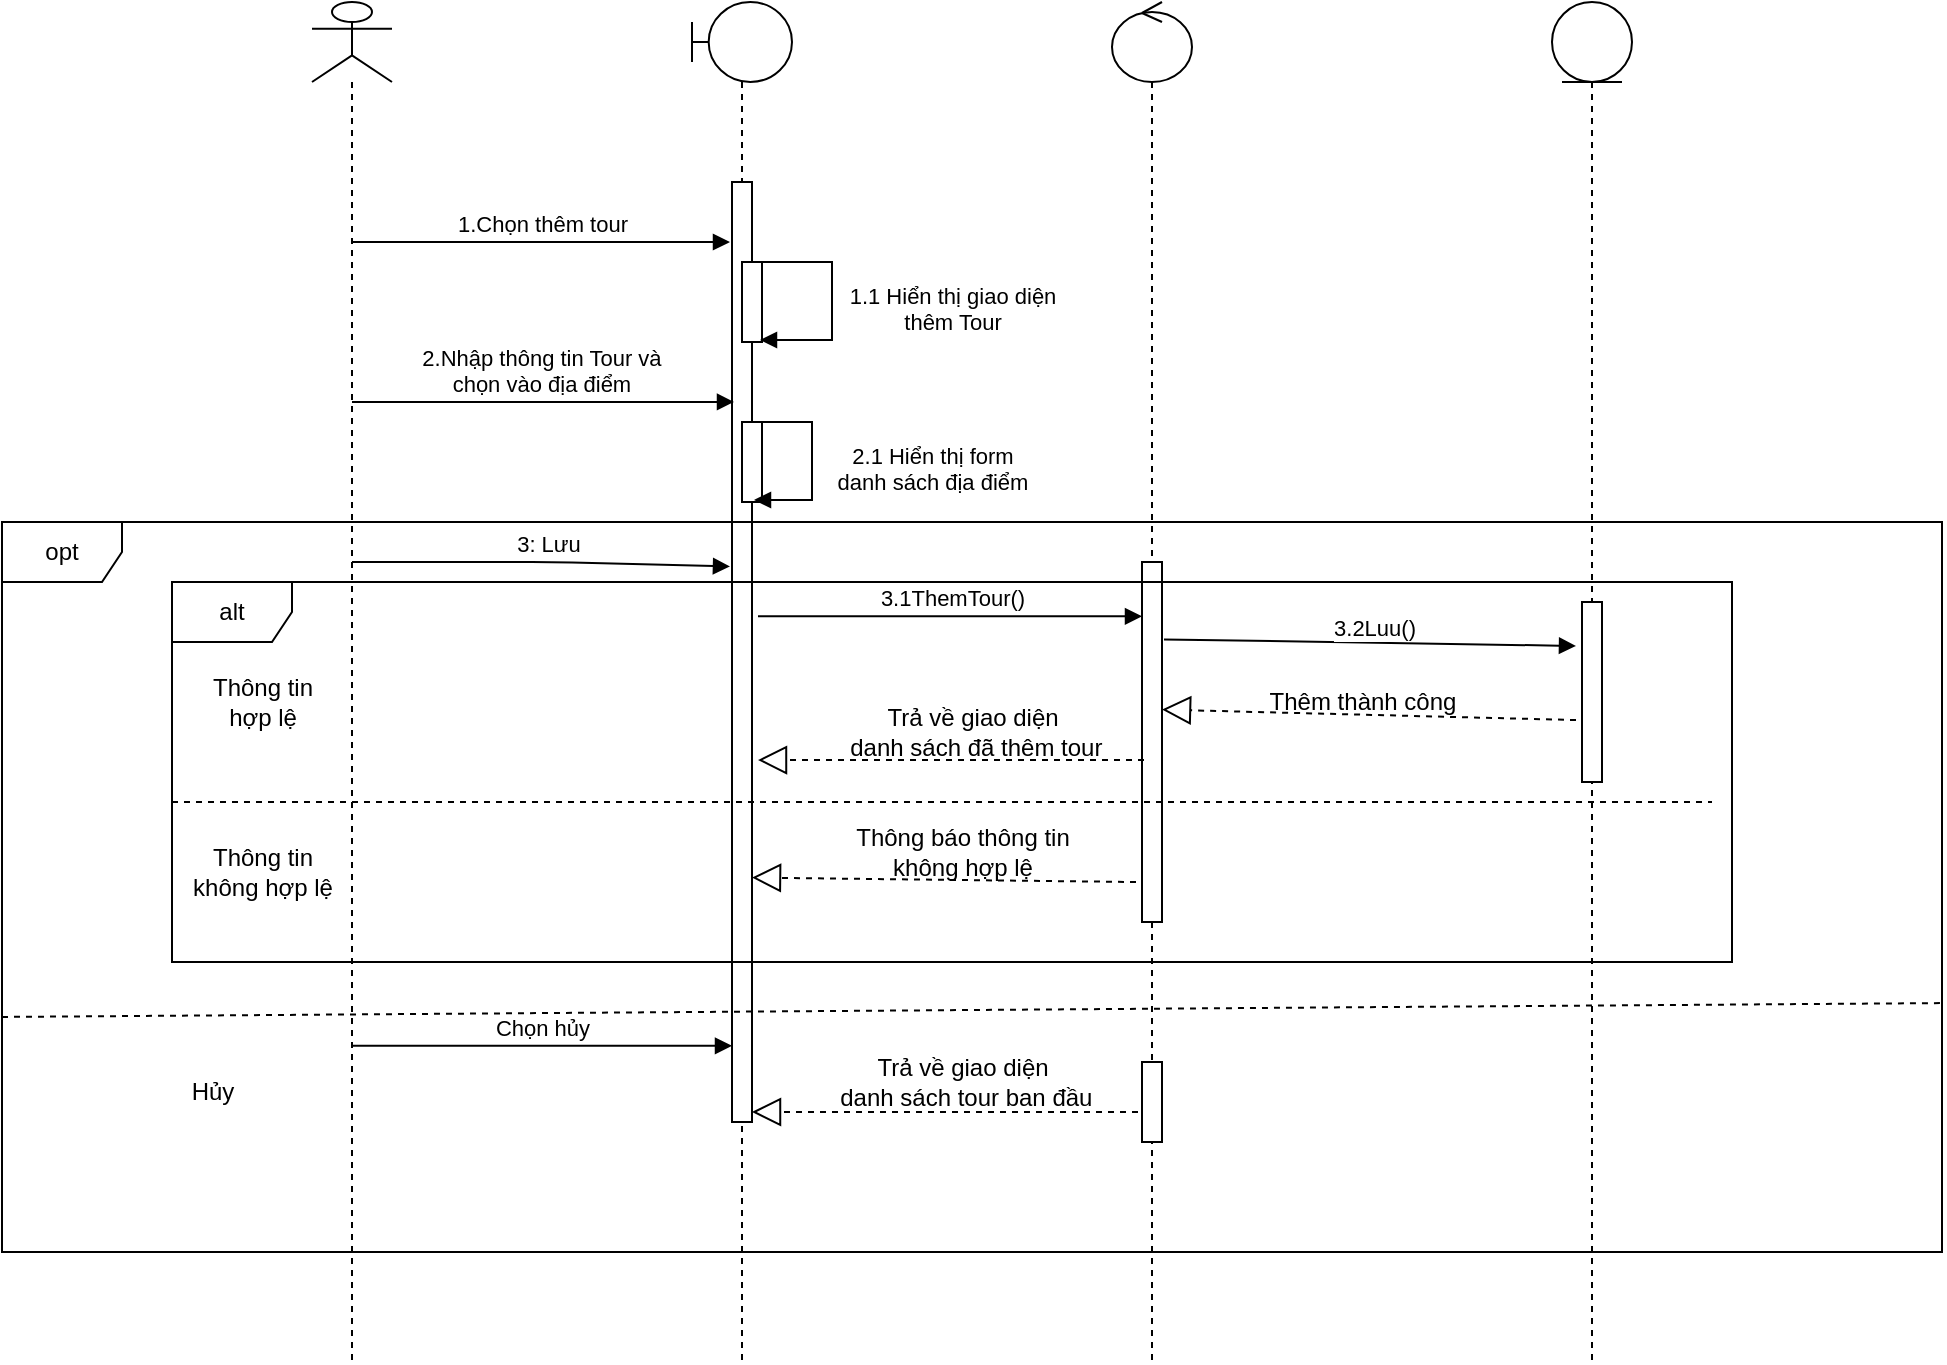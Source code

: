 <mxfile version="14.4.3" type="device"><diagram id="HOIMOgEpRGDSvK4Agtms" name="Page-1"><mxGraphModel dx="1852" dy="581" grid="1" gridSize="10" guides="1" tooltips="1" connect="1" arrows="1" fold="1" page="1" pageScale="1" pageWidth="850" pageHeight="1100" math="0" shadow="0"><root><mxCell id="0"/><mxCell id="1" parent="0"/><mxCell id="OeKlxDNOjVYh-6QaP2gR-1" value="" style="shape=umlLifeline;participant=umlActor;perimeter=lifelinePerimeter;whiteSpace=wrap;html=1;container=1;collapsible=0;recursiveResize=0;verticalAlign=top;spacingTop=36;outlineConnect=0;" vertex="1" parent="1"><mxGeometry x="120" y="40" width="40" height="680" as="geometry"/></mxCell><mxCell id="OeKlxDNOjVYh-6QaP2gR-2" value="" style="shape=umlLifeline;participant=umlBoundary;perimeter=lifelinePerimeter;whiteSpace=wrap;html=1;container=1;collapsible=0;recursiveResize=0;verticalAlign=top;spacingTop=36;outlineConnect=0;" vertex="1" parent="1"><mxGeometry x="310" y="40" width="50" height="680" as="geometry"/></mxCell><mxCell id="OeKlxDNOjVYh-6QaP2gR-5" value="" style="html=1;points=[];perimeter=orthogonalPerimeter;" vertex="1" parent="OeKlxDNOjVYh-6QaP2gR-2"><mxGeometry x="20" y="90" width="10" height="470" as="geometry"/></mxCell><mxCell id="OeKlxDNOjVYh-6QaP2gR-7" value="" style="html=1;points=[];perimeter=orthogonalPerimeter;" vertex="1" parent="OeKlxDNOjVYh-6QaP2gR-2"><mxGeometry x="25" y="130" width="10" height="40" as="geometry"/></mxCell><mxCell id="OeKlxDNOjVYh-6QaP2gR-8" value="1.1 Hiển thị giao diện &lt;br&gt;thêm Tour" style="html=1;verticalAlign=bottom;endArrow=block;entryX=0.9;entryY=0.975;entryDx=0;entryDy=0;entryPerimeter=0;rounded=0;" edge="1" parent="OeKlxDNOjVYh-6QaP2gR-2" source="OeKlxDNOjVYh-6QaP2gR-7" target="OeKlxDNOjVYh-6QaP2gR-7"><mxGeometry x="0.345" y="-60" width="80" relative="1" as="geometry"><mxPoint x="70" y="130" as="sourcePoint"/><mxPoint x="70" y="290" as="targetPoint"/><Array as="points"><mxPoint x="70" y="130"/><mxPoint x="70" y="169"/></Array><mxPoint x="60" y="60" as="offset"/></mxGeometry></mxCell><mxCell id="OeKlxDNOjVYh-6QaP2gR-10" value="" style="html=1;points=[];perimeter=orthogonalPerimeter;" vertex="1" parent="OeKlxDNOjVYh-6QaP2gR-2"><mxGeometry x="25" y="210" width="10" height="40" as="geometry"/></mxCell><mxCell id="OeKlxDNOjVYh-6QaP2gR-11" value="2.1 Hiển thị form &lt;br&gt;danh sách địa điểm" style="html=1;verticalAlign=bottom;endArrow=block;entryX=0.6;entryY=0.975;entryDx=0;entryDy=0;entryPerimeter=0;rounded=0;" edge="1" parent="OeKlxDNOjVYh-6QaP2gR-2" source="OeKlxDNOjVYh-6QaP2gR-10" target="OeKlxDNOjVYh-6QaP2gR-10"><mxGeometry x="0.376" y="-60" width="80" relative="1" as="geometry"><mxPoint x="70" y="200" as="sourcePoint"/><mxPoint x="60" y="280" as="targetPoint"/><Array as="points"><mxPoint x="60" y="210"/><mxPoint x="60" y="249"/></Array><mxPoint x="60" y="60" as="offset"/></mxGeometry></mxCell><mxCell id="OeKlxDNOjVYh-6QaP2gR-3" value="" style="shape=umlLifeline;participant=umlControl;perimeter=lifelinePerimeter;whiteSpace=wrap;html=1;container=1;collapsible=0;recursiveResize=0;verticalAlign=top;spacingTop=36;outlineConnect=0;" vertex="1" parent="1"><mxGeometry x="520" y="40" width="40" height="680" as="geometry"/></mxCell><mxCell id="OeKlxDNOjVYh-6QaP2gR-13" value="" style="html=1;points=[];perimeter=orthogonalPerimeter;" vertex="1" parent="OeKlxDNOjVYh-6QaP2gR-3"><mxGeometry x="15" y="280" width="10" height="180" as="geometry"/></mxCell><mxCell id="OeKlxDNOjVYh-6QaP2gR-22" value="" style="html=1;points=[];perimeter=orthogonalPerimeter;" vertex="1" parent="OeKlxDNOjVYh-6QaP2gR-3"><mxGeometry x="15" y="530" width="10" height="40" as="geometry"/></mxCell><mxCell id="OeKlxDNOjVYh-6QaP2gR-4" value="" style="shape=umlLifeline;participant=umlEntity;perimeter=lifelinePerimeter;whiteSpace=wrap;html=1;container=1;collapsible=0;recursiveResize=0;verticalAlign=top;spacingTop=36;outlineConnect=0;" vertex="1" parent="1"><mxGeometry x="740" y="40" width="40" height="680" as="geometry"/></mxCell><mxCell id="OeKlxDNOjVYh-6QaP2gR-14" value="" style="html=1;points=[];perimeter=orthogonalPerimeter;" vertex="1" parent="OeKlxDNOjVYh-6QaP2gR-4"><mxGeometry x="15" y="300" width="10" height="90" as="geometry"/></mxCell><mxCell id="OeKlxDNOjVYh-6QaP2gR-6" value="1.Chọn thêm tour" style="html=1;verticalAlign=bottom;endArrow=block;" edge="1" parent="1" source="OeKlxDNOjVYh-6QaP2gR-1"><mxGeometry width="80" relative="1" as="geometry"><mxPoint x="380" y="170" as="sourcePoint"/><mxPoint x="329" y="160" as="targetPoint"/></mxGeometry></mxCell><mxCell id="OeKlxDNOjVYh-6QaP2gR-9" value="2.Nhập thông tin Tour và&amp;nbsp;&lt;br&gt;&amp;nbsp;chọn vào địa điểm&amp;nbsp;&amp;nbsp;" style="html=1;verticalAlign=bottom;endArrow=block;entryX=0.1;entryY=0.234;entryDx=0;entryDy=0;entryPerimeter=0;" edge="1" parent="1" source="OeKlxDNOjVYh-6QaP2gR-1" target="OeKlxDNOjVYh-6QaP2gR-5"><mxGeometry width="80" relative="1" as="geometry"><mxPoint x="380" y="260" as="sourcePoint"/><mxPoint x="460" y="260" as="targetPoint"/><Array as="points"><mxPoint x="310" y="240"/></Array></mxGeometry></mxCell><mxCell id="OeKlxDNOjVYh-6QaP2gR-12" value="3.1ThemTour()" style="html=1;verticalAlign=bottom;endArrow=block;exitX=1.3;exitY=0.462;exitDx=0;exitDy=0;exitPerimeter=0;" edge="1" parent="1" source="OeKlxDNOjVYh-6QaP2gR-5" target="OeKlxDNOjVYh-6QaP2gR-13"><mxGeometry x="0.01" width="80" relative="1" as="geometry"><mxPoint x="380" y="330" as="sourcePoint"/><mxPoint x="450" y="350" as="targetPoint"/><mxPoint as="offset"/></mxGeometry></mxCell><mxCell id="OeKlxDNOjVYh-6QaP2gR-15" value="3.2Luu()" style="html=1;verticalAlign=bottom;endArrow=block;entryX=-0.3;entryY=0.244;entryDx=0;entryDy=0;entryPerimeter=0;exitX=1.1;exitY=0.215;exitDx=0;exitDy=0;exitPerimeter=0;" edge="1" parent="1" source="OeKlxDNOjVYh-6QaP2gR-13" target="OeKlxDNOjVYh-6QaP2gR-14"><mxGeometry x="0.01" y="-2" width="80" relative="1" as="geometry"><mxPoint x="380" y="330" as="sourcePoint"/><mxPoint x="460" y="330" as="targetPoint"/><mxPoint x="1" as="offset"/></mxGeometry></mxCell><mxCell id="OeKlxDNOjVYh-6QaP2gR-16" value="" style="endArrow=block;dashed=1;endFill=0;endSize=12;html=1;exitX=-0.3;exitY=0.656;exitDx=0;exitDy=0;exitPerimeter=0;entryX=1;entryY=0.41;entryDx=0;entryDy=0;entryPerimeter=0;" edge="1" parent="1" source="OeKlxDNOjVYh-6QaP2gR-14" target="OeKlxDNOjVYh-6QaP2gR-13"><mxGeometry width="160" relative="1" as="geometry"><mxPoint x="757" y="390" as="sourcePoint"/><mxPoint x="550" y="400" as="targetPoint"/></mxGeometry></mxCell><mxCell id="OeKlxDNOjVYh-6QaP2gR-17" value="Thêm thành công" style="text;html=1;align=center;verticalAlign=middle;resizable=0;points=[];autosize=1;" vertex="1" parent="1"><mxGeometry x="590" y="380" width="110" height="20" as="geometry"/></mxCell><mxCell id="OeKlxDNOjVYh-6QaP2gR-18" value="" style="endArrow=block;dashed=1;endFill=0;endSize=12;html=1;entryX=1.3;entryY=0.615;entryDx=0;entryDy=0;entryPerimeter=0;" edge="1" parent="1" target="OeKlxDNOjVYh-6QaP2gR-5"><mxGeometry width="160" relative="1" as="geometry"><mxPoint x="536" y="419" as="sourcePoint"/><mxPoint x="500" y="330" as="targetPoint"/></mxGeometry></mxCell><mxCell id="OeKlxDNOjVYh-6QaP2gR-19" value="Trả về giao diện&lt;br&gt;&amp;nbsp;danh sách đã thêm tour" style="text;html=1;align=center;verticalAlign=middle;resizable=0;points=[];autosize=1;" vertex="1" parent="1"><mxGeometry x="380" y="390" width="140" height="30" as="geometry"/></mxCell><mxCell id="OeKlxDNOjVYh-6QaP2gR-20" value="" style="endArrow=block;dashed=1;endFill=0;endSize=12;html=1;entryX=1;entryY=0.74;entryDx=0;entryDy=0;entryPerimeter=0;exitX=-0.3;exitY=0.889;exitDx=0;exitDy=0;exitPerimeter=0;" edge="1" parent="1" source="OeKlxDNOjVYh-6QaP2gR-13" target="OeKlxDNOjVYh-6QaP2gR-5"><mxGeometry width="160" relative="1" as="geometry"><mxPoint x="340" y="530" as="sourcePoint"/><mxPoint x="500" y="530" as="targetPoint"/></mxGeometry></mxCell><mxCell id="OeKlxDNOjVYh-6QaP2gR-21" value="Thông báo thông tin &lt;br&gt;không hợp lệ" style="text;html=1;align=center;verticalAlign=middle;resizable=0;points=[];autosize=1;" vertex="1" parent="1"><mxGeometry x="385" y="450" width="120" height="30" as="geometry"/></mxCell><mxCell id="OeKlxDNOjVYh-6QaP2gR-23" value="" style="endArrow=block;dashed=1;endFill=0;endSize=12;html=1;exitX=-0.2;exitY=0.625;exitDx=0;exitDy=0;exitPerimeter=0;" edge="1" parent="1" source="OeKlxDNOjVYh-6QaP2gR-22" target="OeKlxDNOjVYh-6QaP2gR-5"><mxGeometry width="160" relative="1" as="geometry"><mxPoint x="340" y="520" as="sourcePoint"/><mxPoint x="500" y="520" as="targetPoint"/></mxGeometry></mxCell><mxCell id="OeKlxDNOjVYh-6QaP2gR-24" value="Trả về giao diện&lt;br&gt;&amp;nbsp;danh sách tour ban đầu" style="text;html=1;align=center;verticalAlign=middle;resizable=0;points=[];autosize=1;" vertex="1" parent="1"><mxGeometry x="375" y="565" width="140" height="30" as="geometry"/></mxCell><mxCell id="OeKlxDNOjVYh-6QaP2gR-25" value="alt" style="shape=umlFrame;whiteSpace=wrap;html=1;" vertex="1" parent="1"><mxGeometry x="50" y="330" width="780" height="190" as="geometry"/></mxCell><mxCell id="OeKlxDNOjVYh-6QaP2gR-26" value="" style="endArrow=none;dashed=1;html=1;exitX=0;exitY=0.579;exitDx=0;exitDy=0;exitPerimeter=0;" edge="1" parent="1" source="OeKlxDNOjVYh-6QaP2gR-25"><mxGeometry width="50" height="50" relative="1" as="geometry"><mxPoint x="50" y="442" as="sourcePoint"/><mxPoint x="820" y="440" as="targetPoint"/></mxGeometry></mxCell><mxCell id="OeKlxDNOjVYh-6QaP2gR-27" value="Thông tin &lt;br&gt;hợp lệ" style="text;html=1;align=center;verticalAlign=middle;resizable=0;points=[];autosize=1;" vertex="1" parent="1"><mxGeometry x="60" y="375" width="70" height="30" as="geometry"/></mxCell><mxCell id="OeKlxDNOjVYh-6QaP2gR-28" value="Thông tin &lt;br&gt;không hợp lệ" style="text;html=1;align=center;verticalAlign=middle;resizable=0;points=[];autosize=1;" vertex="1" parent="1"><mxGeometry x="50" y="460" width="90" height="30" as="geometry"/></mxCell><mxCell id="OeKlxDNOjVYh-6QaP2gR-29" value="opt" style="shape=umlFrame;whiteSpace=wrap;html=1;" vertex="1" parent="1"><mxGeometry x="-35" y="300" width="970" height="365" as="geometry"/></mxCell><mxCell id="OeKlxDNOjVYh-6QaP2gR-30" value="" style="endArrow=none;dashed=1;html=1;entryX=1;entryY=0.659;entryDx=0;entryDy=0;entryPerimeter=0;exitX=0;exitY=0.678;exitDx=0;exitDy=0;exitPerimeter=0;" edge="1" parent="1" source="OeKlxDNOjVYh-6QaP2gR-29" target="OeKlxDNOjVYh-6QaP2gR-29"><mxGeometry width="50" height="50" relative="1" as="geometry"><mxPoint x="7" y="545" as="sourcePoint"/><mxPoint x="450" y="470" as="targetPoint"/></mxGeometry></mxCell><mxCell id="OeKlxDNOjVYh-6QaP2gR-31" value="Hủy" style="text;html=1;align=center;verticalAlign=middle;resizable=0;points=[];autosize=1;" vertex="1" parent="1"><mxGeometry x="50" y="575" width="40" height="20" as="geometry"/></mxCell><mxCell id="OeKlxDNOjVYh-6QaP2gR-32" value="Chọn hủy" style="html=1;verticalAlign=bottom;endArrow=block;entryX=0;entryY=0.919;entryDx=0;entryDy=0;entryPerimeter=0;" edge="1" parent="1" source="OeKlxDNOjVYh-6QaP2gR-1" target="OeKlxDNOjVYh-6QaP2gR-5"><mxGeometry width="80" relative="1" as="geometry"><mxPoint x="380" y="540" as="sourcePoint"/><mxPoint x="460" y="540" as="targetPoint"/></mxGeometry></mxCell><mxCell id="OeKlxDNOjVYh-6QaP2gR-33" value="3: Lưu" style="html=1;verticalAlign=bottom;endArrow=block;entryX=-0.1;entryY=0.409;entryDx=0;entryDy=0;entryPerimeter=0;" edge="1" parent="1" source="OeKlxDNOjVYh-6QaP2gR-1" target="OeKlxDNOjVYh-6QaP2gR-5"><mxGeometry x="0.031" width="80" relative="1" as="geometry"><mxPoint x="380" y="340" as="sourcePoint"/><mxPoint x="460" y="340" as="targetPoint"/><Array as="points"><mxPoint x="240" y="320"/></Array><mxPoint as="offset"/></mxGeometry></mxCell></root></mxGraphModel></diagram></mxfile>